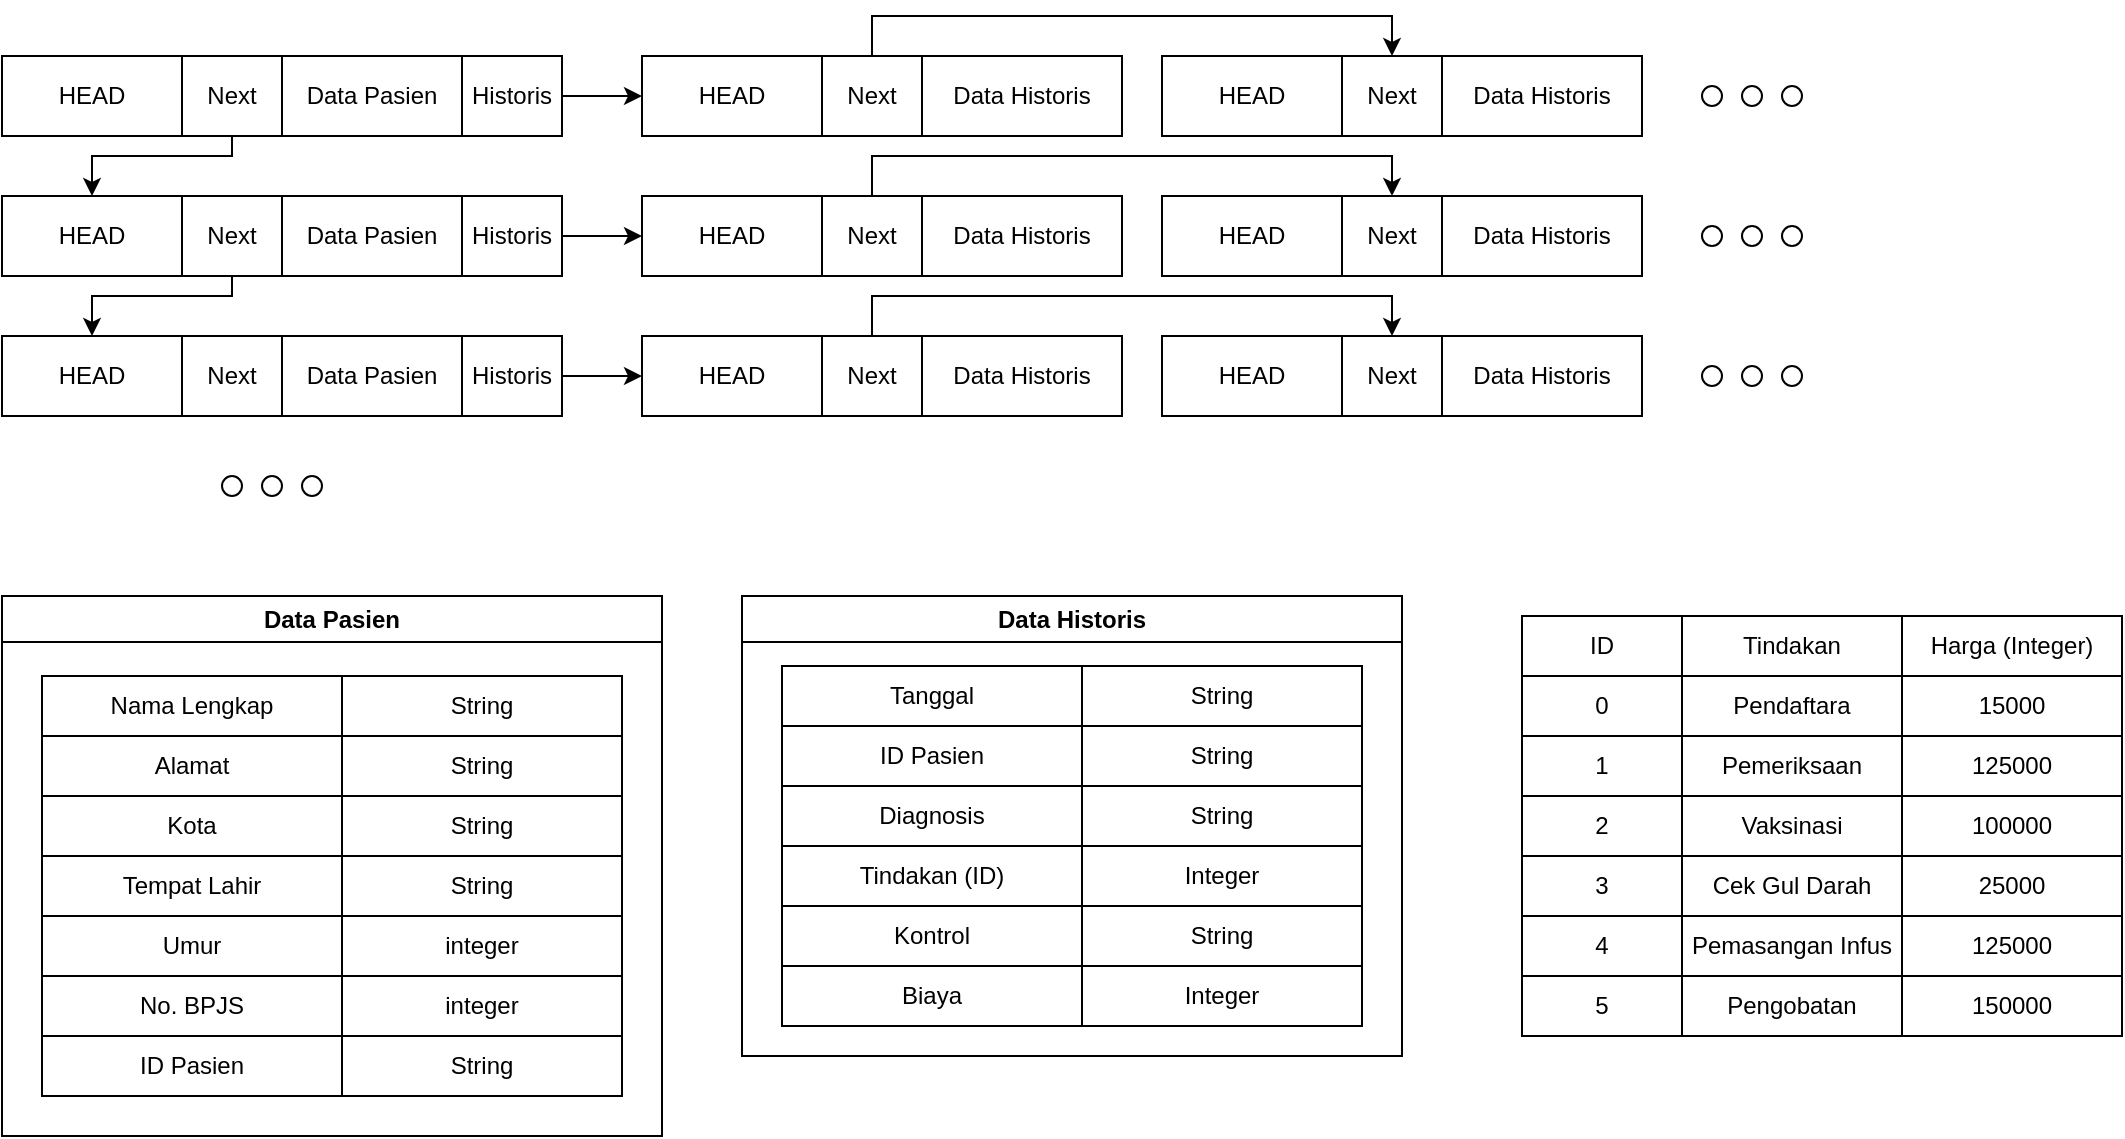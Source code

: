 <mxfile version="22.0.3" type="device">
  <diagram name="Main" id="Y9lFcMRQFk4qLK_AKXZN">
    <mxGraphModel dx="1518" dy="731" grid="1" gridSize="10" guides="1" tooltips="1" connect="1" arrows="1" fold="1" page="1" pageScale="1" pageWidth="1200" pageHeight="800" math="0" shadow="0">
      <root>
        <mxCell id="0" />
        <mxCell id="1" parent="0" />
        <mxCell id="8NBrtr07s3_u1FNiWEOJ-1" value="HEAD" style="rounded=0;whiteSpace=wrap;html=1;" vertex="1" parent="1">
          <mxGeometry x="80" y="80" width="90" height="40" as="geometry" />
        </mxCell>
        <mxCell id="8NBrtr07s3_u1FNiWEOJ-22" style="edgeStyle=orthogonalEdgeStyle;rounded=0;orthogonalLoop=1;jettySize=auto;html=1;exitX=0.5;exitY=1;exitDx=0;exitDy=0;entryX=0.5;entryY=0;entryDx=0;entryDy=0;" edge="1" parent="1" source="8NBrtr07s3_u1FNiWEOJ-2" target="8NBrtr07s3_u1FNiWEOJ-8">
          <mxGeometry relative="1" as="geometry">
            <Array as="points">
              <mxPoint x="195" y="130" />
              <mxPoint x="125" y="130" />
            </Array>
          </mxGeometry>
        </mxCell>
        <mxCell id="8NBrtr07s3_u1FNiWEOJ-2" value="" style="rounded=0;whiteSpace=wrap;html=1;" vertex="1" parent="1">
          <mxGeometry x="170" y="80" width="50" height="40" as="geometry" />
        </mxCell>
        <mxCell id="8NBrtr07s3_u1FNiWEOJ-3" value="" style="rounded=0;whiteSpace=wrap;html=1;" vertex="1" parent="1">
          <mxGeometry x="220" y="80" width="90" height="40" as="geometry" />
        </mxCell>
        <mxCell id="8NBrtr07s3_u1FNiWEOJ-4" value="Next" style="text;html=1;strokeColor=none;fillColor=none;align=center;verticalAlign=middle;whiteSpace=wrap;rounded=0;" vertex="1" parent="1">
          <mxGeometry x="170" y="85" width="50" height="30" as="geometry" />
        </mxCell>
        <mxCell id="8NBrtr07s3_u1FNiWEOJ-5" value="Data Pasien" style="text;html=1;strokeColor=none;fillColor=none;align=center;verticalAlign=middle;whiteSpace=wrap;rounded=0;" vertex="1" parent="1">
          <mxGeometry x="230" y="85" width="70" height="30" as="geometry" />
        </mxCell>
        <mxCell id="8NBrtr07s3_u1FNiWEOJ-6" value="" style="rounded=0;whiteSpace=wrap;html=1;" vertex="1" parent="1">
          <mxGeometry x="310" y="80" width="50" height="40" as="geometry" />
        </mxCell>
        <mxCell id="8NBrtr07s3_u1FNiWEOJ-31" style="edgeStyle=orthogonalEdgeStyle;rounded=0;orthogonalLoop=1;jettySize=auto;html=1;exitX=1;exitY=0.5;exitDx=0;exitDy=0;entryX=0;entryY=0.5;entryDx=0;entryDy=0;" edge="1" parent="1" source="8NBrtr07s3_u1FNiWEOJ-7" target="8NBrtr07s3_u1FNiWEOJ-24">
          <mxGeometry relative="1" as="geometry" />
        </mxCell>
        <mxCell id="8NBrtr07s3_u1FNiWEOJ-7" value="Historis" style="text;html=1;strokeColor=none;fillColor=none;align=center;verticalAlign=middle;whiteSpace=wrap;rounded=0;" vertex="1" parent="1">
          <mxGeometry x="310" y="85" width="50" height="30" as="geometry" />
        </mxCell>
        <mxCell id="8NBrtr07s3_u1FNiWEOJ-8" value="HEAD" style="rounded=0;whiteSpace=wrap;html=1;" vertex="1" parent="1">
          <mxGeometry x="80" y="150" width="90" height="40" as="geometry" />
        </mxCell>
        <mxCell id="8NBrtr07s3_u1FNiWEOJ-23" style="edgeStyle=orthogonalEdgeStyle;rounded=0;orthogonalLoop=1;jettySize=auto;html=1;exitX=0.5;exitY=1;exitDx=0;exitDy=0;entryX=0.5;entryY=0;entryDx=0;entryDy=0;" edge="1" parent="1" source="8NBrtr07s3_u1FNiWEOJ-9" target="8NBrtr07s3_u1FNiWEOJ-15">
          <mxGeometry relative="1" as="geometry">
            <Array as="points">
              <mxPoint x="195" y="200" />
              <mxPoint x="125" y="200" />
            </Array>
          </mxGeometry>
        </mxCell>
        <mxCell id="8NBrtr07s3_u1FNiWEOJ-9" value="" style="rounded=0;whiteSpace=wrap;html=1;" vertex="1" parent="1">
          <mxGeometry x="170" y="150" width="50" height="40" as="geometry" />
        </mxCell>
        <mxCell id="8NBrtr07s3_u1FNiWEOJ-10" value="" style="rounded=0;whiteSpace=wrap;html=1;" vertex="1" parent="1">
          <mxGeometry x="220" y="150" width="90" height="40" as="geometry" />
        </mxCell>
        <mxCell id="8NBrtr07s3_u1FNiWEOJ-11" value="Next" style="text;html=1;strokeColor=none;fillColor=none;align=center;verticalAlign=middle;whiteSpace=wrap;rounded=0;" vertex="1" parent="1">
          <mxGeometry x="170" y="155" width="50" height="30" as="geometry" />
        </mxCell>
        <mxCell id="8NBrtr07s3_u1FNiWEOJ-12" value="Data Pasien" style="text;html=1;strokeColor=none;fillColor=none;align=center;verticalAlign=middle;whiteSpace=wrap;rounded=0;" vertex="1" parent="1">
          <mxGeometry x="230" y="155" width="70" height="30" as="geometry" />
        </mxCell>
        <mxCell id="8NBrtr07s3_u1FNiWEOJ-13" value="" style="rounded=0;whiteSpace=wrap;html=1;" vertex="1" parent="1">
          <mxGeometry x="310" y="150" width="50" height="40" as="geometry" />
        </mxCell>
        <mxCell id="8NBrtr07s3_u1FNiWEOJ-42" style="edgeStyle=orthogonalEdgeStyle;rounded=0;orthogonalLoop=1;jettySize=auto;html=1;exitX=1;exitY=0.5;exitDx=0;exitDy=0;entryX=0;entryY=0.5;entryDx=0;entryDy=0;" edge="1" parent="1" source="8NBrtr07s3_u1FNiWEOJ-14" target="8NBrtr07s3_u1FNiWEOJ-32">
          <mxGeometry relative="1" as="geometry" />
        </mxCell>
        <mxCell id="8NBrtr07s3_u1FNiWEOJ-14" value="Historis" style="text;html=1;strokeColor=none;fillColor=none;align=center;verticalAlign=middle;whiteSpace=wrap;rounded=0;" vertex="1" parent="1">
          <mxGeometry x="310" y="155" width="50" height="30" as="geometry" />
        </mxCell>
        <mxCell id="8NBrtr07s3_u1FNiWEOJ-15" value="HEAD" style="rounded=0;whiteSpace=wrap;html=1;" vertex="1" parent="1">
          <mxGeometry x="80" y="220" width="90" height="40" as="geometry" />
        </mxCell>
        <mxCell id="8NBrtr07s3_u1FNiWEOJ-16" value="" style="rounded=0;whiteSpace=wrap;html=1;" vertex="1" parent="1">
          <mxGeometry x="170" y="220" width="50" height="40" as="geometry" />
        </mxCell>
        <mxCell id="8NBrtr07s3_u1FNiWEOJ-17" value="" style="rounded=0;whiteSpace=wrap;html=1;" vertex="1" parent="1">
          <mxGeometry x="220" y="220" width="90" height="40" as="geometry" />
        </mxCell>
        <mxCell id="8NBrtr07s3_u1FNiWEOJ-18" value="Next" style="text;html=1;strokeColor=none;fillColor=none;align=center;verticalAlign=middle;whiteSpace=wrap;rounded=0;" vertex="1" parent="1">
          <mxGeometry x="170" y="225" width="50" height="30" as="geometry" />
        </mxCell>
        <mxCell id="8NBrtr07s3_u1FNiWEOJ-19" value="Data Pasien" style="text;html=1;strokeColor=none;fillColor=none;align=center;verticalAlign=middle;whiteSpace=wrap;rounded=0;" vertex="1" parent="1">
          <mxGeometry x="230" y="225" width="70" height="30" as="geometry" />
        </mxCell>
        <mxCell id="8NBrtr07s3_u1FNiWEOJ-20" value="" style="rounded=0;whiteSpace=wrap;html=1;" vertex="1" parent="1">
          <mxGeometry x="310" y="220" width="50" height="40" as="geometry" />
        </mxCell>
        <mxCell id="8NBrtr07s3_u1FNiWEOJ-43" style="edgeStyle=orthogonalEdgeStyle;rounded=0;orthogonalLoop=1;jettySize=auto;html=1;exitX=1;exitY=0.5;exitDx=0;exitDy=0;entryX=0;entryY=0.5;entryDx=0;entryDy=0;" edge="1" parent="1" source="8NBrtr07s3_u1FNiWEOJ-21" target="8NBrtr07s3_u1FNiWEOJ-37">
          <mxGeometry relative="1" as="geometry" />
        </mxCell>
        <mxCell id="8NBrtr07s3_u1FNiWEOJ-21" value="Historis" style="text;html=1;strokeColor=none;fillColor=none;align=center;verticalAlign=middle;whiteSpace=wrap;rounded=0;" vertex="1" parent="1">
          <mxGeometry x="310" y="225" width="50" height="30" as="geometry" />
        </mxCell>
        <mxCell id="8NBrtr07s3_u1FNiWEOJ-24" value="HEAD" style="rounded=0;whiteSpace=wrap;html=1;" vertex="1" parent="1">
          <mxGeometry x="400" y="80" width="90" height="40" as="geometry" />
        </mxCell>
        <mxCell id="8NBrtr07s3_u1FNiWEOJ-49" style="edgeStyle=orthogonalEdgeStyle;rounded=0;orthogonalLoop=1;jettySize=auto;html=1;exitX=0.5;exitY=0;exitDx=0;exitDy=0;entryX=0.5;entryY=0;entryDx=0;entryDy=0;" edge="1" parent="1" source="8NBrtr07s3_u1FNiWEOJ-25" target="8NBrtr07s3_u1FNiWEOJ-45">
          <mxGeometry relative="1" as="geometry" />
        </mxCell>
        <mxCell id="8NBrtr07s3_u1FNiWEOJ-25" value="" style="rounded=0;whiteSpace=wrap;html=1;" vertex="1" parent="1">
          <mxGeometry x="490" y="80" width="50" height="40" as="geometry" />
        </mxCell>
        <mxCell id="8NBrtr07s3_u1FNiWEOJ-26" value="" style="rounded=0;whiteSpace=wrap;html=1;" vertex="1" parent="1">
          <mxGeometry x="540" y="80" width="100" height="40" as="geometry" />
        </mxCell>
        <mxCell id="8NBrtr07s3_u1FNiWEOJ-27" value="Next" style="text;html=1;strokeColor=none;fillColor=none;align=center;verticalAlign=middle;whiteSpace=wrap;rounded=0;" vertex="1" parent="1">
          <mxGeometry x="490" y="85" width="50" height="30" as="geometry" />
        </mxCell>
        <mxCell id="8NBrtr07s3_u1FNiWEOJ-28" value="Data Historis" style="text;html=1;strokeColor=none;fillColor=none;align=center;verticalAlign=middle;whiteSpace=wrap;rounded=0;" vertex="1" parent="1">
          <mxGeometry x="550" y="85" width="80" height="30" as="geometry" />
        </mxCell>
        <mxCell id="8NBrtr07s3_u1FNiWEOJ-32" value="HEAD" style="rounded=0;whiteSpace=wrap;html=1;" vertex="1" parent="1">
          <mxGeometry x="400" y="150" width="90" height="40" as="geometry" />
        </mxCell>
        <mxCell id="8NBrtr07s3_u1FNiWEOJ-55" style="edgeStyle=orthogonalEdgeStyle;rounded=0;orthogonalLoop=1;jettySize=auto;html=1;exitX=0.5;exitY=0;exitDx=0;exitDy=0;entryX=0.5;entryY=0;entryDx=0;entryDy=0;" edge="1" parent="1" source="8NBrtr07s3_u1FNiWEOJ-33" target="8NBrtr07s3_u1FNiWEOJ-51">
          <mxGeometry relative="1" as="geometry" />
        </mxCell>
        <mxCell id="8NBrtr07s3_u1FNiWEOJ-33" value="" style="rounded=0;whiteSpace=wrap;html=1;" vertex="1" parent="1">
          <mxGeometry x="490" y="150" width="50" height="40" as="geometry" />
        </mxCell>
        <mxCell id="8NBrtr07s3_u1FNiWEOJ-34" value="" style="rounded=0;whiteSpace=wrap;html=1;" vertex="1" parent="1">
          <mxGeometry x="540" y="150" width="100" height="40" as="geometry" />
        </mxCell>
        <mxCell id="8NBrtr07s3_u1FNiWEOJ-35" value="Next" style="text;html=1;strokeColor=none;fillColor=none;align=center;verticalAlign=middle;whiteSpace=wrap;rounded=0;" vertex="1" parent="1">
          <mxGeometry x="490" y="155" width="50" height="30" as="geometry" />
        </mxCell>
        <mxCell id="8NBrtr07s3_u1FNiWEOJ-36" value="Data Historis" style="text;html=1;strokeColor=none;fillColor=none;align=center;verticalAlign=middle;whiteSpace=wrap;rounded=0;" vertex="1" parent="1">
          <mxGeometry x="550" y="155" width="80" height="30" as="geometry" />
        </mxCell>
        <mxCell id="8NBrtr07s3_u1FNiWEOJ-37" value="HEAD" style="rounded=0;whiteSpace=wrap;html=1;" vertex="1" parent="1">
          <mxGeometry x="400" y="220" width="90" height="40" as="geometry" />
        </mxCell>
        <mxCell id="8NBrtr07s3_u1FNiWEOJ-61" style="edgeStyle=orthogonalEdgeStyle;rounded=0;orthogonalLoop=1;jettySize=auto;html=1;exitX=0.5;exitY=0;exitDx=0;exitDy=0;entryX=0.5;entryY=0;entryDx=0;entryDy=0;" edge="1" parent="1" source="8NBrtr07s3_u1FNiWEOJ-38" target="8NBrtr07s3_u1FNiWEOJ-57">
          <mxGeometry relative="1" as="geometry" />
        </mxCell>
        <mxCell id="8NBrtr07s3_u1FNiWEOJ-38" value="" style="rounded=0;whiteSpace=wrap;html=1;" vertex="1" parent="1">
          <mxGeometry x="490" y="220" width="50" height="40" as="geometry" />
        </mxCell>
        <mxCell id="8NBrtr07s3_u1FNiWEOJ-39" value="" style="rounded=0;whiteSpace=wrap;html=1;" vertex="1" parent="1">
          <mxGeometry x="540" y="220" width="100" height="40" as="geometry" />
        </mxCell>
        <mxCell id="8NBrtr07s3_u1FNiWEOJ-40" value="Next" style="text;html=1;strokeColor=none;fillColor=none;align=center;verticalAlign=middle;whiteSpace=wrap;rounded=0;" vertex="1" parent="1">
          <mxGeometry x="490" y="225" width="50" height="30" as="geometry" />
        </mxCell>
        <mxCell id="8NBrtr07s3_u1FNiWEOJ-41" value="Data Historis" style="text;html=1;strokeColor=none;fillColor=none;align=center;verticalAlign=middle;whiteSpace=wrap;rounded=0;" vertex="1" parent="1">
          <mxGeometry x="550" y="225" width="80" height="30" as="geometry" />
        </mxCell>
        <mxCell id="8NBrtr07s3_u1FNiWEOJ-44" value="HEAD" style="rounded=0;whiteSpace=wrap;html=1;" vertex="1" parent="1">
          <mxGeometry x="660" y="80" width="90" height="40" as="geometry" />
        </mxCell>
        <mxCell id="8NBrtr07s3_u1FNiWEOJ-45" value="" style="rounded=0;whiteSpace=wrap;html=1;" vertex="1" parent="1">
          <mxGeometry x="750" y="80" width="50" height="40" as="geometry" />
        </mxCell>
        <mxCell id="8NBrtr07s3_u1FNiWEOJ-46" value="" style="rounded=0;whiteSpace=wrap;html=1;" vertex="1" parent="1">
          <mxGeometry x="800" y="80" width="100" height="40" as="geometry" />
        </mxCell>
        <mxCell id="8NBrtr07s3_u1FNiWEOJ-47" value="Next" style="text;html=1;strokeColor=none;fillColor=none;align=center;verticalAlign=middle;whiteSpace=wrap;rounded=0;" vertex="1" parent="1">
          <mxGeometry x="750" y="85" width="50" height="30" as="geometry" />
        </mxCell>
        <mxCell id="8NBrtr07s3_u1FNiWEOJ-48" value="Data Historis" style="text;html=1;strokeColor=none;fillColor=none;align=center;verticalAlign=middle;whiteSpace=wrap;rounded=0;" vertex="1" parent="1">
          <mxGeometry x="810" y="85" width="80" height="30" as="geometry" />
        </mxCell>
        <mxCell id="8NBrtr07s3_u1FNiWEOJ-50" value="HEAD" style="rounded=0;whiteSpace=wrap;html=1;" vertex="1" parent="1">
          <mxGeometry x="660" y="150" width="90" height="40" as="geometry" />
        </mxCell>
        <mxCell id="8NBrtr07s3_u1FNiWEOJ-51" value="" style="rounded=0;whiteSpace=wrap;html=1;" vertex="1" parent="1">
          <mxGeometry x="750" y="150" width="50" height="40" as="geometry" />
        </mxCell>
        <mxCell id="8NBrtr07s3_u1FNiWEOJ-52" value="" style="rounded=0;whiteSpace=wrap;html=1;" vertex="1" parent="1">
          <mxGeometry x="800" y="150" width="100" height="40" as="geometry" />
        </mxCell>
        <mxCell id="8NBrtr07s3_u1FNiWEOJ-53" value="Next" style="text;html=1;strokeColor=none;fillColor=none;align=center;verticalAlign=middle;whiteSpace=wrap;rounded=0;" vertex="1" parent="1">
          <mxGeometry x="750" y="155" width="50" height="30" as="geometry" />
        </mxCell>
        <mxCell id="8NBrtr07s3_u1FNiWEOJ-54" value="Data Historis" style="text;html=1;strokeColor=none;fillColor=none;align=center;verticalAlign=middle;whiteSpace=wrap;rounded=0;" vertex="1" parent="1">
          <mxGeometry x="810" y="155" width="80" height="30" as="geometry" />
        </mxCell>
        <mxCell id="8NBrtr07s3_u1FNiWEOJ-56" value="HEAD" style="rounded=0;whiteSpace=wrap;html=1;" vertex="1" parent="1">
          <mxGeometry x="660" y="220" width="90" height="40" as="geometry" />
        </mxCell>
        <mxCell id="8NBrtr07s3_u1FNiWEOJ-57" value="" style="rounded=0;whiteSpace=wrap;html=1;" vertex="1" parent="1">
          <mxGeometry x="750" y="220" width="50" height="40" as="geometry" />
        </mxCell>
        <mxCell id="8NBrtr07s3_u1FNiWEOJ-58" value="" style="rounded=0;whiteSpace=wrap;html=1;" vertex="1" parent="1">
          <mxGeometry x="800" y="220" width="100" height="40" as="geometry" />
        </mxCell>
        <mxCell id="8NBrtr07s3_u1FNiWEOJ-59" value="Next" style="text;html=1;strokeColor=none;fillColor=none;align=center;verticalAlign=middle;whiteSpace=wrap;rounded=0;" vertex="1" parent="1">
          <mxGeometry x="750" y="225" width="50" height="30" as="geometry" />
        </mxCell>
        <mxCell id="8NBrtr07s3_u1FNiWEOJ-60" value="Data Historis" style="text;html=1;strokeColor=none;fillColor=none;align=center;verticalAlign=middle;whiteSpace=wrap;rounded=0;" vertex="1" parent="1">
          <mxGeometry x="810" y="225" width="80" height="30" as="geometry" />
        </mxCell>
        <mxCell id="8NBrtr07s3_u1FNiWEOJ-62" value="" style="ellipse;whiteSpace=wrap;html=1;" vertex="1" parent="1">
          <mxGeometry x="930" y="95" width="10" height="10" as="geometry" />
        </mxCell>
        <mxCell id="8NBrtr07s3_u1FNiWEOJ-65" value="" style="ellipse;whiteSpace=wrap;html=1;" vertex="1" parent="1">
          <mxGeometry x="950" y="95" width="10" height="10" as="geometry" />
        </mxCell>
        <mxCell id="8NBrtr07s3_u1FNiWEOJ-66" value="" style="ellipse;whiteSpace=wrap;html=1;" vertex="1" parent="1">
          <mxGeometry x="970" y="95" width="10" height="10" as="geometry" />
        </mxCell>
        <mxCell id="8NBrtr07s3_u1FNiWEOJ-68" value="" style="ellipse;whiteSpace=wrap;html=1;" vertex="1" parent="1">
          <mxGeometry x="930" y="165" width="10" height="10" as="geometry" />
        </mxCell>
        <mxCell id="8NBrtr07s3_u1FNiWEOJ-69" value="" style="ellipse;whiteSpace=wrap;html=1;" vertex="1" parent="1">
          <mxGeometry x="950" y="165" width="10" height="10" as="geometry" />
        </mxCell>
        <mxCell id="8NBrtr07s3_u1FNiWEOJ-70" value="" style="ellipse;whiteSpace=wrap;html=1;" vertex="1" parent="1">
          <mxGeometry x="970" y="165" width="10" height="10" as="geometry" />
        </mxCell>
        <mxCell id="8NBrtr07s3_u1FNiWEOJ-71" value="" style="ellipse;whiteSpace=wrap;html=1;" vertex="1" parent="1">
          <mxGeometry x="930" y="235" width="10" height="10" as="geometry" />
        </mxCell>
        <mxCell id="8NBrtr07s3_u1FNiWEOJ-72" value="" style="ellipse;whiteSpace=wrap;html=1;" vertex="1" parent="1">
          <mxGeometry x="950" y="235" width="10" height="10" as="geometry" />
        </mxCell>
        <mxCell id="8NBrtr07s3_u1FNiWEOJ-73" value="" style="ellipse;whiteSpace=wrap;html=1;" vertex="1" parent="1">
          <mxGeometry x="970" y="235" width="10" height="10" as="geometry" />
        </mxCell>
        <mxCell id="8NBrtr07s3_u1FNiWEOJ-74" value="" style="ellipse;whiteSpace=wrap;html=1;" vertex="1" parent="1">
          <mxGeometry x="190" y="290" width="10" height="10" as="geometry" />
        </mxCell>
        <mxCell id="8NBrtr07s3_u1FNiWEOJ-75" value="" style="ellipse;whiteSpace=wrap;html=1;" vertex="1" parent="1">
          <mxGeometry x="210" y="290" width="10" height="10" as="geometry" />
        </mxCell>
        <mxCell id="8NBrtr07s3_u1FNiWEOJ-76" value="" style="ellipse;whiteSpace=wrap;html=1;" vertex="1" parent="1">
          <mxGeometry x="230" y="290" width="10" height="10" as="geometry" />
        </mxCell>
        <mxCell id="w7JzYEgEpjWvQDLhbDi1-1" value="Data Pasien" style="swimlane;whiteSpace=wrap;html=1;" vertex="1" parent="1">
          <mxGeometry x="80" y="350" width="330" height="270" as="geometry">
            <mxRectangle x="80" y="350" width="110" height="30" as="alternateBounds" />
          </mxGeometry>
        </mxCell>
        <mxCell id="w7JzYEgEpjWvQDLhbDi1-2" value="Nama Lengkap" style="rounded=0;whiteSpace=wrap;html=1;" vertex="1" parent="w7JzYEgEpjWvQDLhbDi1-1">
          <mxGeometry x="20" y="40" width="150" height="30" as="geometry" />
        </mxCell>
        <mxCell id="w7JzYEgEpjWvQDLhbDi1-3" value="String" style="rounded=0;whiteSpace=wrap;html=1;" vertex="1" parent="w7JzYEgEpjWvQDLhbDi1-1">
          <mxGeometry x="170" y="40" width="140" height="30" as="geometry" />
        </mxCell>
        <mxCell id="w7JzYEgEpjWvQDLhbDi1-4" value="Alamat" style="rounded=0;whiteSpace=wrap;html=1;" vertex="1" parent="w7JzYEgEpjWvQDLhbDi1-1">
          <mxGeometry x="20" y="70" width="150" height="30" as="geometry" />
        </mxCell>
        <mxCell id="w7JzYEgEpjWvQDLhbDi1-5" value="String" style="rounded=0;whiteSpace=wrap;html=1;" vertex="1" parent="w7JzYEgEpjWvQDLhbDi1-1">
          <mxGeometry x="170" y="70" width="140" height="30" as="geometry" />
        </mxCell>
        <mxCell id="w7JzYEgEpjWvQDLhbDi1-6" value="Kota" style="rounded=0;whiteSpace=wrap;html=1;" vertex="1" parent="w7JzYEgEpjWvQDLhbDi1-1">
          <mxGeometry x="20" y="100" width="150" height="30" as="geometry" />
        </mxCell>
        <mxCell id="w7JzYEgEpjWvQDLhbDi1-7" value="String" style="rounded=0;whiteSpace=wrap;html=1;" vertex="1" parent="w7JzYEgEpjWvQDLhbDi1-1">
          <mxGeometry x="170" y="100" width="140" height="30" as="geometry" />
        </mxCell>
        <mxCell id="w7JzYEgEpjWvQDLhbDi1-8" value="Tempat Lahir" style="rounded=0;whiteSpace=wrap;html=1;" vertex="1" parent="w7JzYEgEpjWvQDLhbDi1-1">
          <mxGeometry x="20" y="130" width="150" height="30" as="geometry" />
        </mxCell>
        <mxCell id="w7JzYEgEpjWvQDLhbDi1-9" value="String" style="rounded=0;whiteSpace=wrap;html=1;" vertex="1" parent="w7JzYEgEpjWvQDLhbDi1-1">
          <mxGeometry x="170" y="130" width="140" height="30" as="geometry" />
        </mxCell>
        <mxCell id="w7JzYEgEpjWvQDLhbDi1-10" value="Umur" style="rounded=0;whiteSpace=wrap;html=1;" vertex="1" parent="w7JzYEgEpjWvQDLhbDi1-1">
          <mxGeometry x="20" y="160" width="150" height="30" as="geometry" />
        </mxCell>
        <mxCell id="w7JzYEgEpjWvQDLhbDi1-11" value="integer" style="rounded=0;whiteSpace=wrap;html=1;" vertex="1" parent="w7JzYEgEpjWvQDLhbDi1-1">
          <mxGeometry x="170" y="160" width="140" height="30" as="geometry" />
        </mxCell>
        <mxCell id="w7JzYEgEpjWvQDLhbDi1-12" value="No. BPJS" style="rounded=0;whiteSpace=wrap;html=1;" vertex="1" parent="w7JzYEgEpjWvQDLhbDi1-1">
          <mxGeometry x="20" y="190" width="150" height="30" as="geometry" />
        </mxCell>
        <mxCell id="w7JzYEgEpjWvQDLhbDi1-13" value="integer" style="rounded=0;whiteSpace=wrap;html=1;" vertex="1" parent="w7JzYEgEpjWvQDLhbDi1-1">
          <mxGeometry x="170" y="190" width="140" height="30" as="geometry" />
        </mxCell>
        <mxCell id="w7JzYEgEpjWvQDLhbDi1-14" value="ID Pasien" style="rounded=0;whiteSpace=wrap;html=1;" vertex="1" parent="w7JzYEgEpjWvQDLhbDi1-1">
          <mxGeometry x="20" y="220" width="150" height="30" as="geometry" />
        </mxCell>
        <mxCell id="w7JzYEgEpjWvQDLhbDi1-15" value="String" style="rounded=0;whiteSpace=wrap;html=1;" vertex="1" parent="w7JzYEgEpjWvQDLhbDi1-1">
          <mxGeometry x="170" y="220" width="140" height="30" as="geometry" />
        </mxCell>
        <mxCell id="UoBpsSphNmyEQgAWi0g2-13" value="Data Historis" style="swimlane;whiteSpace=wrap;html=1;" vertex="1" parent="1">
          <mxGeometry x="450" y="350" width="330" height="230" as="geometry" />
        </mxCell>
        <mxCell id="UoBpsSphNmyEQgAWi0g2-1" value="Tanggal" style="rounded=0;whiteSpace=wrap;html=1;" vertex="1" parent="UoBpsSphNmyEQgAWi0g2-13">
          <mxGeometry x="20" y="35" width="150" height="30" as="geometry" />
        </mxCell>
        <mxCell id="UoBpsSphNmyEQgAWi0g2-2" value="String" style="rounded=0;whiteSpace=wrap;html=1;" vertex="1" parent="UoBpsSphNmyEQgAWi0g2-13">
          <mxGeometry x="170" y="35" width="140" height="30" as="geometry" />
        </mxCell>
        <mxCell id="UoBpsSphNmyEQgAWi0g2-3" value="ID Pasien" style="rounded=0;whiteSpace=wrap;html=1;" vertex="1" parent="UoBpsSphNmyEQgAWi0g2-13">
          <mxGeometry x="20" y="65" width="150" height="30" as="geometry" />
        </mxCell>
        <mxCell id="UoBpsSphNmyEQgAWi0g2-4" value="String" style="rounded=0;whiteSpace=wrap;html=1;" vertex="1" parent="UoBpsSphNmyEQgAWi0g2-13">
          <mxGeometry x="170" y="65" width="140" height="30" as="geometry" />
        </mxCell>
        <mxCell id="UoBpsSphNmyEQgAWi0g2-5" value="Diagnosis" style="rounded=0;whiteSpace=wrap;html=1;" vertex="1" parent="UoBpsSphNmyEQgAWi0g2-13">
          <mxGeometry x="20" y="95" width="150" height="30" as="geometry" />
        </mxCell>
        <mxCell id="UoBpsSphNmyEQgAWi0g2-6" value="String" style="rounded=0;whiteSpace=wrap;html=1;" vertex="1" parent="UoBpsSphNmyEQgAWi0g2-13">
          <mxGeometry x="170" y="95" width="140" height="30" as="geometry" />
        </mxCell>
        <mxCell id="UoBpsSphNmyEQgAWi0g2-7" value="Tindakan (ID)" style="rounded=0;whiteSpace=wrap;html=1;" vertex="1" parent="UoBpsSphNmyEQgAWi0g2-13">
          <mxGeometry x="20" y="125" width="150" height="30" as="geometry" />
        </mxCell>
        <mxCell id="UoBpsSphNmyEQgAWi0g2-8" value="Integer" style="rounded=0;whiteSpace=wrap;html=1;" vertex="1" parent="UoBpsSphNmyEQgAWi0g2-13">
          <mxGeometry x="170" y="125" width="140" height="30" as="geometry" />
        </mxCell>
        <mxCell id="UoBpsSphNmyEQgAWi0g2-9" value="Kontrol" style="rounded=0;whiteSpace=wrap;html=1;" vertex="1" parent="UoBpsSphNmyEQgAWi0g2-13">
          <mxGeometry x="20" y="155" width="150" height="30" as="geometry" />
        </mxCell>
        <mxCell id="UoBpsSphNmyEQgAWi0g2-10" value="String" style="rounded=0;whiteSpace=wrap;html=1;" vertex="1" parent="UoBpsSphNmyEQgAWi0g2-13">
          <mxGeometry x="170" y="155" width="140" height="30" as="geometry" />
        </mxCell>
        <mxCell id="UoBpsSphNmyEQgAWi0g2-11" value="Biaya" style="rounded=0;whiteSpace=wrap;html=1;" vertex="1" parent="UoBpsSphNmyEQgAWi0g2-13">
          <mxGeometry x="20" y="185" width="150" height="30" as="geometry" />
        </mxCell>
        <mxCell id="UoBpsSphNmyEQgAWi0g2-12" value="Integer" style="rounded=0;whiteSpace=wrap;html=1;" vertex="1" parent="UoBpsSphNmyEQgAWi0g2-13">
          <mxGeometry x="170" y="185" width="140" height="30" as="geometry" />
        </mxCell>
        <mxCell id="UoBpsSphNmyEQgAWi0g2-14" value="ID" style="rounded=0;whiteSpace=wrap;html=1;" vertex="1" parent="1">
          <mxGeometry x="840" y="360" width="80" height="30" as="geometry" />
        </mxCell>
        <mxCell id="UoBpsSphNmyEQgAWi0g2-15" value="Tindakan" style="rounded=0;whiteSpace=wrap;html=1;" vertex="1" parent="1">
          <mxGeometry x="920" y="360" width="110" height="30" as="geometry" />
        </mxCell>
        <mxCell id="UoBpsSphNmyEQgAWi0g2-16" value="Harga (Integer)" style="rounded=0;whiteSpace=wrap;html=1;" vertex="1" parent="1">
          <mxGeometry x="1030" y="360" width="110" height="30" as="geometry" />
        </mxCell>
        <mxCell id="UoBpsSphNmyEQgAWi0g2-17" value="0" style="rounded=0;whiteSpace=wrap;html=1;" vertex="1" parent="1">
          <mxGeometry x="840" y="390" width="80" height="30" as="geometry" />
        </mxCell>
        <mxCell id="UoBpsSphNmyEQgAWi0g2-18" value="Pendaftara" style="rounded=0;whiteSpace=wrap;html=1;" vertex="1" parent="1">
          <mxGeometry x="920" y="390" width="110" height="30" as="geometry" />
        </mxCell>
        <mxCell id="UoBpsSphNmyEQgAWi0g2-19" value="15000" style="rounded=0;whiteSpace=wrap;html=1;" vertex="1" parent="1">
          <mxGeometry x="1030" y="390" width="110" height="30" as="geometry" />
        </mxCell>
        <mxCell id="UoBpsSphNmyEQgAWi0g2-20" value="1" style="rounded=0;whiteSpace=wrap;html=1;" vertex="1" parent="1">
          <mxGeometry x="840" y="420" width="80" height="30" as="geometry" />
        </mxCell>
        <mxCell id="UoBpsSphNmyEQgAWi0g2-21" value="Pemeriksaan" style="rounded=0;whiteSpace=wrap;html=1;" vertex="1" parent="1">
          <mxGeometry x="920" y="420" width="110" height="30" as="geometry" />
        </mxCell>
        <mxCell id="UoBpsSphNmyEQgAWi0g2-22" value="125000" style="rounded=0;whiteSpace=wrap;html=1;" vertex="1" parent="1">
          <mxGeometry x="1030" y="420" width="110" height="30" as="geometry" />
        </mxCell>
        <mxCell id="UoBpsSphNmyEQgAWi0g2-23" value="2" style="rounded=0;whiteSpace=wrap;html=1;" vertex="1" parent="1">
          <mxGeometry x="840" y="450" width="80" height="30" as="geometry" />
        </mxCell>
        <mxCell id="UoBpsSphNmyEQgAWi0g2-24" value="Vaksinasi" style="rounded=0;whiteSpace=wrap;html=1;" vertex="1" parent="1">
          <mxGeometry x="920" y="450" width="110" height="30" as="geometry" />
        </mxCell>
        <mxCell id="UoBpsSphNmyEQgAWi0g2-25" value="100000" style="rounded=0;whiteSpace=wrap;html=1;" vertex="1" parent="1">
          <mxGeometry x="1030" y="450" width="110" height="30" as="geometry" />
        </mxCell>
        <mxCell id="UoBpsSphNmyEQgAWi0g2-26" value="3" style="rounded=0;whiteSpace=wrap;html=1;" vertex="1" parent="1">
          <mxGeometry x="840" y="480" width="80" height="30" as="geometry" />
        </mxCell>
        <mxCell id="UoBpsSphNmyEQgAWi0g2-27" value="Cek Gul Darah" style="rounded=0;whiteSpace=wrap;html=1;" vertex="1" parent="1">
          <mxGeometry x="920" y="480" width="110" height="30" as="geometry" />
        </mxCell>
        <mxCell id="UoBpsSphNmyEQgAWi0g2-28" value="25000" style="rounded=0;whiteSpace=wrap;html=1;" vertex="1" parent="1">
          <mxGeometry x="1030" y="480" width="110" height="30" as="geometry" />
        </mxCell>
        <mxCell id="UoBpsSphNmyEQgAWi0g2-29" value="4" style="rounded=0;whiteSpace=wrap;html=1;" vertex="1" parent="1">
          <mxGeometry x="840" y="510" width="80" height="30" as="geometry" />
        </mxCell>
        <mxCell id="UoBpsSphNmyEQgAWi0g2-30" value="Pemasangan Infus" style="rounded=0;whiteSpace=wrap;html=1;" vertex="1" parent="1">
          <mxGeometry x="920" y="510" width="110" height="30" as="geometry" />
        </mxCell>
        <mxCell id="UoBpsSphNmyEQgAWi0g2-31" value="125000" style="rounded=0;whiteSpace=wrap;html=1;" vertex="1" parent="1">
          <mxGeometry x="1030" y="510" width="110" height="30" as="geometry" />
        </mxCell>
        <mxCell id="UoBpsSphNmyEQgAWi0g2-32" value="5" style="rounded=0;whiteSpace=wrap;html=1;" vertex="1" parent="1">
          <mxGeometry x="840" y="540" width="80" height="30" as="geometry" />
        </mxCell>
        <mxCell id="UoBpsSphNmyEQgAWi0g2-33" value="Pengobatan" style="rounded=0;whiteSpace=wrap;html=1;" vertex="1" parent="1">
          <mxGeometry x="920" y="540" width="110" height="30" as="geometry" />
        </mxCell>
        <mxCell id="UoBpsSphNmyEQgAWi0g2-34" value="150000" style="rounded=0;whiteSpace=wrap;html=1;" vertex="1" parent="1">
          <mxGeometry x="1030" y="540" width="110" height="30" as="geometry" />
        </mxCell>
      </root>
    </mxGraphModel>
  </diagram>
</mxfile>
